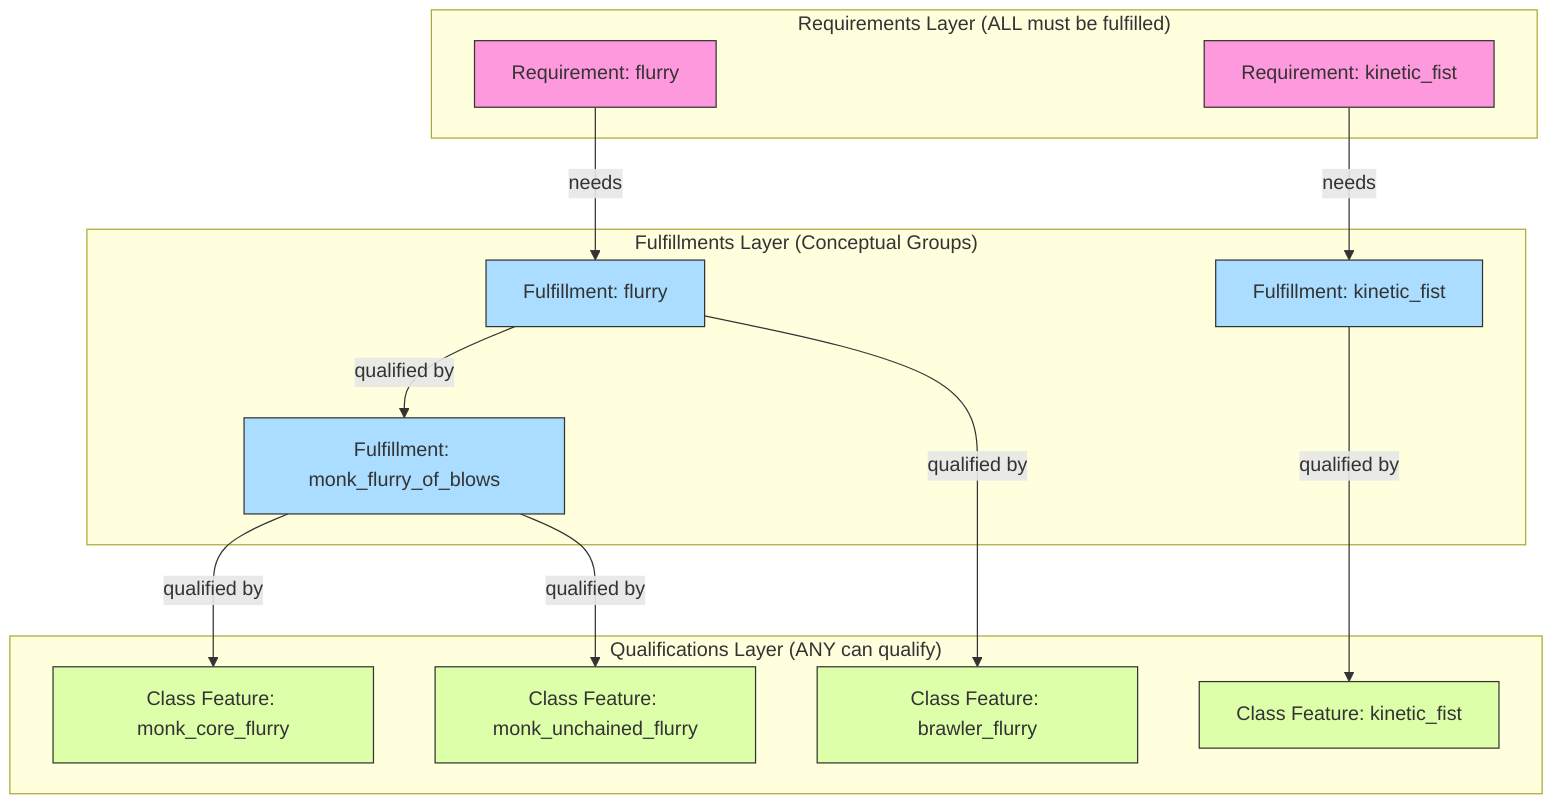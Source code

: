 graph TD
    subgraph "Requirements Layer (ALL must be fulfilled)"
        R1[Requirement: flurry]
        R2[Requirement: kinetic_fist]
    end

    subgraph "Fulfillments Layer (Conceptual Groups)"
        F1[Fulfillment: flurry]
        F2[Fulfillment: kinetic_fist]
        F3[Fulfillment: monk_flurry_of_blows]
    end

    subgraph "Qualifications Layer (ANY can qualify)"
        Q1[Class Feature: monk_core_flurry]
        Q2[Class Feature: monk_unchained_flurry]
        Q3[Class Feature: brawler_flurry]
        Q4[Class Feature: kinetic_fist]
    end

    %% Requirements need ALL fulfillments
    R1 -->|needs| F1
    R2 -->|needs| F2

    %% Fulfillments can be met by ANY qualification
    F1 -->|qualified by| Q3
    F1 -->|qualified by| F3
    F2 -->|qualified by| Q4
    
    %% Monk flurry must go through intermediate fulfillment
    F3 -->|qualified by| Q1
    F3 -->|qualified by| Q2

    style R1 fill:#f9d,stroke:#333
    style R2 fill:#f9d,stroke:#333
    style F1 fill:#adf,stroke:#333
    style F2 fill:#adf,stroke:#333
    style F3 fill:#adf,stroke:#333
    style Q1 fill:#dfa,stroke:#333
    style Q2 fill:#dfa,stroke:#333
    style Q3 fill:#dfa,stroke:#333
    style Q4 fill:#dfa,stroke:#333